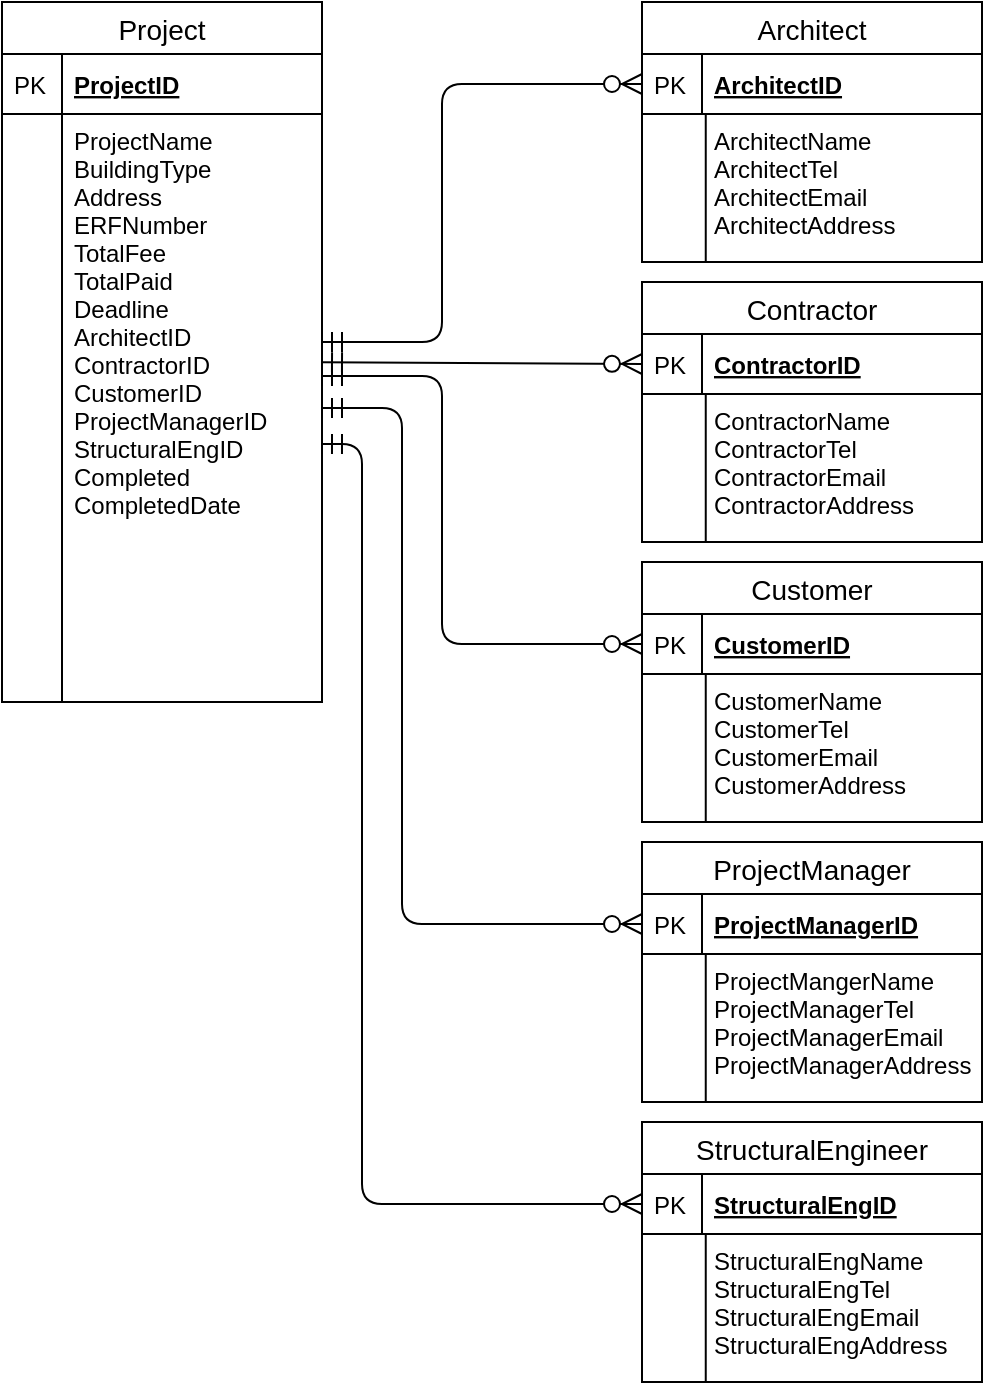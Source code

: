 <mxfile version="13.2.2" type="device"><diagram id="C5RBs43oDa-KdzZeNtuy" name="Page-1"><mxGraphModel dx="1106" dy="751" grid="1" gridSize="10" guides="1" tooltips="1" connect="1" arrows="1" fold="1" page="1" pageScale="1" pageWidth="827" pageHeight="1169" math="0" shadow="0"><root><mxCell id="WIyWlLk6GJQsqaUBKTNV-0"/><mxCell id="WIyWlLk6GJQsqaUBKTNV-1" parent="WIyWlLk6GJQsqaUBKTNV-0"/><mxCell id="zkfFHV4jXpPFQw0GAbJ--63" value="" style="edgeStyle=orthogonalEdgeStyle;endArrow=ERzeroToMany;startArrow=ERmandOne;shadow=0;strokeWidth=1;endSize=8;startSize=8;entryX=0;entryY=0.5;entryDx=0;entryDy=0;" parent="WIyWlLk6GJQsqaUBKTNV-1" target="ReyGZJK2gk9hZNFVC-YJ-2" edge="1"><mxGeometry width="100" height="100" relative="1" as="geometry"><mxPoint x="230" y="290" as="sourcePoint"/><mxPoint x="350" y="290" as="targetPoint"/><Array as="points"><mxPoint x="290" y="290"/><mxPoint x="290" y="161"/></Array></mxGeometry></mxCell><mxCell id="ReyGZJK2gk9hZNFVC-YJ-1" value="Architect" style="swimlane;fontStyle=0;childLayout=stackLayout;horizontal=1;startSize=26;horizontalStack=0;resizeParent=1;resizeParentMax=0;resizeLast=0;collapsible=1;marginBottom=0;align=center;fontSize=14;" parent="WIyWlLk6GJQsqaUBKTNV-1" vertex="1"><mxGeometry x="390" y="120" width="170" height="130" as="geometry"/></mxCell><mxCell id="ReyGZJK2gk9hZNFVC-YJ-2" value="ArchitectID" style="shape=partialRectangle;top=0;left=0;right=0;bottom=1;align=left;verticalAlign=middle;fillColor=none;spacingLeft=34;spacingRight=4;overflow=hidden;rotatable=0;points=[[0,0.5],[1,0.5]];portConstraint=eastwest;dropTarget=0;fontStyle=5;fontSize=12;" parent="ReyGZJK2gk9hZNFVC-YJ-1" vertex="1"><mxGeometry y="26" width="170" height="30" as="geometry"/></mxCell><mxCell id="ReyGZJK2gk9hZNFVC-YJ-3" value="PK" style="shape=partialRectangle;top=0;left=0;bottom=0;fillColor=none;align=left;verticalAlign=middle;spacingLeft=4;spacingRight=4;overflow=hidden;rotatable=0;points=[];portConstraint=eastwest;part=1;fontSize=12;" parent="ReyGZJK2gk9hZNFVC-YJ-2" vertex="1" connectable="0"><mxGeometry width="30" height="30" as="geometry"/></mxCell><mxCell id="ReyGZJK2gk9hZNFVC-YJ-4" value="ArchitectName&#10;ArchitectTel&#10;ArchitectEmail&#10;ArchitectAddress&#10;" style="shape=partialRectangle;top=0;left=0;right=0;bottom=0;align=left;verticalAlign=top;fillColor=none;spacingLeft=34;spacingRight=4;overflow=hidden;rotatable=0;points=[[0,0.5],[1,0.5]];portConstraint=eastwest;dropTarget=0;fontSize=12;" parent="ReyGZJK2gk9hZNFVC-YJ-1" vertex="1"><mxGeometry y="56" width="170" height="74" as="geometry"/></mxCell><mxCell id="ReyGZJK2gk9hZNFVC-YJ-5" value="" style="shape=partialRectangle;top=0;left=0;bottom=0;fillColor=none;align=left;verticalAlign=top;spacingLeft=4;spacingRight=4;overflow=hidden;rotatable=0;points=[];portConstraint=eastwest;part=1;fontSize=12;" parent="ReyGZJK2gk9hZNFVC-YJ-4" vertex="1" connectable="0"><mxGeometry width="31.875" height="74" as="geometry"/></mxCell><mxCell id="ReyGZJK2gk9hZNFVC-YJ-12" value="Project" style="swimlane;fontStyle=0;childLayout=stackLayout;horizontal=1;startSize=26;horizontalStack=0;resizeParent=1;resizeParentMax=0;resizeLast=0;collapsible=1;marginBottom=0;align=center;fontSize=14;" parent="WIyWlLk6GJQsqaUBKTNV-1" vertex="1"><mxGeometry x="70" y="120" width="160" height="350" as="geometry"/></mxCell><mxCell id="ReyGZJK2gk9hZNFVC-YJ-13" value="ProjectID" style="shape=partialRectangle;top=0;left=0;right=0;bottom=1;align=left;verticalAlign=middle;fillColor=none;spacingLeft=34;spacingRight=4;overflow=hidden;rotatable=0;points=[[0,0.5],[1,0.5]];portConstraint=eastwest;dropTarget=0;fontStyle=5;fontSize=12;" parent="ReyGZJK2gk9hZNFVC-YJ-12" vertex="1"><mxGeometry y="26" width="160" height="30" as="geometry"/></mxCell><mxCell id="ReyGZJK2gk9hZNFVC-YJ-14" value="PK" style="shape=partialRectangle;top=0;left=0;bottom=0;fillColor=none;align=left;verticalAlign=middle;spacingLeft=4;spacingRight=4;overflow=hidden;rotatable=0;points=[];portConstraint=eastwest;part=1;fontSize=12;" parent="ReyGZJK2gk9hZNFVC-YJ-13" vertex="1" connectable="0"><mxGeometry width="30" height="30" as="geometry"/></mxCell><mxCell id="ReyGZJK2gk9hZNFVC-YJ-15" value="ProjectName&#10;BuildingType&#10;Address&#10;ERFNumber&#10;TotalFee&#10;TotalPaid&#10;Deadline&#10;ArchitectID&#10;ContractorID&#10;CustomerID&#10;ProjectManagerID&#10;StructuralEngID&#10;Completed&#10;CompletedDate" style="shape=partialRectangle;top=0;left=0;right=0;bottom=0;align=left;verticalAlign=top;fillColor=none;spacingLeft=34;spacingRight=4;overflow=hidden;rotatable=0;points=[[0,0.5],[1,0.5]];portConstraint=eastwest;dropTarget=0;fontSize=12;" parent="ReyGZJK2gk9hZNFVC-YJ-12" vertex="1"><mxGeometry y="56" width="160" height="294" as="geometry"/></mxCell><mxCell id="ReyGZJK2gk9hZNFVC-YJ-16" value="" style="shape=partialRectangle;top=0;left=0;bottom=0;fillColor=none;align=left;verticalAlign=top;spacingLeft=4;spacingRight=4;overflow=hidden;rotatable=0;points=[];portConstraint=eastwest;part=1;fontSize=12;" parent="ReyGZJK2gk9hZNFVC-YJ-15" vertex="1" connectable="0"><mxGeometry width="30" height="294" as="geometry"/></mxCell><mxCell id="ReyGZJK2gk9hZNFVC-YJ-43" value="" style="edgeStyle=orthogonalEdgeStyle;endArrow=ERzeroToMany;startArrow=ERmandOne;shadow=0;strokeWidth=1;endSize=8;startSize=8;entryX=0;entryY=0.5;entryDx=0;entryDy=0;exitX=1;exitY=0.422;exitDx=0;exitDy=0;exitPerimeter=0;" parent="WIyWlLk6GJQsqaUBKTNV-1" source="ReyGZJK2gk9hZNFVC-YJ-15" target="ReyGZJK2gk9hZNFVC-YJ-24" edge="1"><mxGeometry width="100" height="100" relative="1" as="geometry"><mxPoint x="240" y="300" as="sourcePoint"/><mxPoint x="400" y="171" as="targetPoint"/><Array as="points"><mxPoint x="390" y="300"/></Array></mxGeometry></mxCell><mxCell id="ReyGZJK2gk9hZNFVC-YJ-44" value="" style="edgeStyle=orthogonalEdgeStyle;endArrow=ERzeroToMany;startArrow=ERmandOne;shadow=0;strokeWidth=1;endSize=8;startSize=8;entryX=0;entryY=0.5;entryDx=0;entryDy=0;exitX=1;exitY=0.5;exitDx=0;exitDy=0;" parent="WIyWlLk6GJQsqaUBKTNV-1" source="ReyGZJK2gk9hZNFVC-YJ-15" target="ReyGZJK2gk9hZNFVC-YJ-34" edge="1"><mxGeometry width="100" height="100" relative="1" as="geometry"><mxPoint x="210" y="649" as="sourcePoint"/><mxPoint x="370" y="520" as="targetPoint"/><Array as="points"><mxPoint x="270" y="323"/><mxPoint x="270" y="581"/></Array></mxGeometry></mxCell><mxCell id="ReyGZJK2gk9hZNFVC-YJ-46" value="" style="edgeStyle=orthogonalEdgeStyle;endArrow=ERzeroToMany;startArrow=ERmandOne;shadow=0;strokeWidth=1;endSize=8;startSize=8;entryX=0;entryY=0.5;entryDx=0;entryDy=0;" parent="WIyWlLk6GJQsqaUBKTNV-1" target="ReyGZJK2gk9hZNFVC-YJ-29" edge="1"><mxGeometry width="100" height="100" relative="1" as="geometry"><mxPoint x="230" y="307" as="sourcePoint"/><mxPoint x="350" y="480" as="targetPoint"/><Array as="points"><mxPoint x="290" y="307"/><mxPoint x="290" y="441"/></Array></mxGeometry></mxCell><mxCell id="ReyGZJK2gk9hZNFVC-YJ-23" value="Contractor" style="swimlane;fontStyle=0;childLayout=stackLayout;horizontal=1;startSize=26;horizontalStack=0;resizeParent=1;resizeParentMax=0;resizeLast=0;collapsible=1;marginBottom=0;align=center;fontSize=14;" parent="WIyWlLk6GJQsqaUBKTNV-1" vertex="1"><mxGeometry x="390" y="260" width="170" height="130" as="geometry"/></mxCell><mxCell id="ReyGZJK2gk9hZNFVC-YJ-24" value="ContractorID" style="shape=partialRectangle;top=0;left=0;right=0;bottom=1;align=left;verticalAlign=middle;fillColor=none;spacingLeft=34;spacingRight=4;overflow=hidden;rotatable=0;points=[[0,0.5],[1,0.5]];portConstraint=eastwest;dropTarget=0;fontStyle=5;fontSize=12;" parent="ReyGZJK2gk9hZNFVC-YJ-23" vertex="1"><mxGeometry y="26" width="170" height="30" as="geometry"/></mxCell><mxCell id="ReyGZJK2gk9hZNFVC-YJ-25" value="PK" style="shape=partialRectangle;top=0;left=0;bottom=0;fillColor=none;align=left;verticalAlign=middle;spacingLeft=4;spacingRight=4;overflow=hidden;rotatable=0;points=[];portConstraint=eastwest;part=1;fontSize=12;" parent="ReyGZJK2gk9hZNFVC-YJ-24" vertex="1" connectable="0"><mxGeometry width="30" height="30" as="geometry"/></mxCell><mxCell id="ReyGZJK2gk9hZNFVC-YJ-26" value="ContractorName&#10;ContractorTel&#10;ContractorEmail&#10;ContractorAddress&#10;" style="shape=partialRectangle;top=0;left=0;right=0;bottom=0;align=left;verticalAlign=top;fillColor=none;spacingLeft=34;spacingRight=4;overflow=hidden;rotatable=0;points=[[0,0.5],[1,0.5]];portConstraint=eastwest;dropTarget=0;fontSize=12;" parent="ReyGZJK2gk9hZNFVC-YJ-23" vertex="1"><mxGeometry y="56" width="170" height="74" as="geometry"/></mxCell><mxCell id="ReyGZJK2gk9hZNFVC-YJ-27" value="" style="shape=partialRectangle;top=0;left=0;bottom=0;fillColor=none;align=left;verticalAlign=top;spacingLeft=4;spacingRight=4;overflow=hidden;rotatable=0;points=[];portConstraint=eastwest;part=1;fontSize=12;" parent="ReyGZJK2gk9hZNFVC-YJ-26" vertex="1" connectable="0"><mxGeometry width="31.875" height="74" as="geometry"/></mxCell><mxCell id="ReyGZJK2gk9hZNFVC-YJ-48" value="" style="edgeStyle=orthogonalEdgeStyle;endArrow=ERzeroToMany;startArrow=ERmandOne;shadow=0;strokeWidth=1;endSize=8;startSize=8;entryX=0;entryY=0.5;entryDx=0;entryDy=0;exitX=1;exitY=0.5;exitDx=0;exitDy=0;" parent="WIyWlLk6GJQsqaUBKTNV-1" target="ReyGZJK2gk9hZNFVC-YJ-39" edge="1"><mxGeometry width="100" height="100" relative="1" as="geometry"><mxPoint x="230" y="340.98" as="sourcePoint"/><mxPoint x="390" y="628.98" as="targetPoint"/><Array as="points"><mxPoint x="250" y="341"/><mxPoint x="250" y="721"/></Array></mxGeometry></mxCell><mxCell id="ReyGZJK2gk9hZNFVC-YJ-28" value="Customer" style="swimlane;fontStyle=0;childLayout=stackLayout;horizontal=1;startSize=26;horizontalStack=0;resizeParent=1;resizeParentMax=0;resizeLast=0;collapsible=1;marginBottom=0;align=center;fontSize=14;" parent="WIyWlLk6GJQsqaUBKTNV-1" vertex="1"><mxGeometry x="390" y="400" width="170" height="130" as="geometry"/></mxCell><mxCell id="ReyGZJK2gk9hZNFVC-YJ-29" value="CustomerID" style="shape=partialRectangle;top=0;left=0;right=0;bottom=1;align=left;verticalAlign=middle;fillColor=none;spacingLeft=34;spacingRight=4;overflow=hidden;rotatable=0;points=[[0,0.5],[1,0.5]];portConstraint=eastwest;dropTarget=0;fontStyle=5;fontSize=12;" parent="ReyGZJK2gk9hZNFVC-YJ-28" vertex="1"><mxGeometry y="26" width="170" height="30" as="geometry"/></mxCell><mxCell id="ReyGZJK2gk9hZNFVC-YJ-30" value="PK" style="shape=partialRectangle;top=0;left=0;bottom=0;fillColor=none;align=left;verticalAlign=middle;spacingLeft=4;spacingRight=4;overflow=hidden;rotatable=0;points=[];portConstraint=eastwest;part=1;fontSize=12;" parent="ReyGZJK2gk9hZNFVC-YJ-29" vertex="1" connectable="0"><mxGeometry width="30" height="30" as="geometry"/></mxCell><mxCell id="ReyGZJK2gk9hZNFVC-YJ-31" value="CustomerName&#10;CustomerTel&#10;CustomerEmail&#10;CustomerAddress&#10;" style="shape=partialRectangle;top=0;left=0;right=0;bottom=0;align=left;verticalAlign=top;fillColor=none;spacingLeft=34;spacingRight=4;overflow=hidden;rotatable=0;points=[[0,0.5],[1,0.5]];portConstraint=eastwest;dropTarget=0;fontSize=12;" parent="ReyGZJK2gk9hZNFVC-YJ-28" vertex="1"><mxGeometry y="56" width="170" height="74" as="geometry"/></mxCell><mxCell id="ReyGZJK2gk9hZNFVC-YJ-32" value="" style="shape=partialRectangle;top=0;left=0;bottom=0;fillColor=none;align=left;verticalAlign=top;spacingLeft=4;spacingRight=4;overflow=hidden;rotatable=0;points=[];portConstraint=eastwest;part=1;fontSize=12;" parent="ReyGZJK2gk9hZNFVC-YJ-31" vertex="1" connectable="0"><mxGeometry width="31.875" height="74" as="geometry"/></mxCell><mxCell id="ReyGZJK2gk9hZNFVC-YJ-33" value="ProjectManager" style="swimlane;fontStyle=0;childLayout=stackLayout;horizontal=1;startSize=26;horizontalStack=0;resizeParent=1;resizeParentMax=0;resizeLast=0;collapsible=1;marginBottom=0;align=center;fontSize=14;" parent="WIyWlLk6GJQsqaUBKTNV-1" vertex="1"><mxGeometry x="390" y="540" width="170" height="130" as="geometry"/></mxCell><mxCell id="ReyGZJK2gk9hZNFVC-YJ-34" value="ProjectManagerID" style="shape=partialRectangle;top=0;left=0;right=0;bottom=1;align=left;verticalAlign=middle;fillColor=none;spacingLeft=34;spacingRight=4;overflow=hidden;rotatable=0;points=[[0,0.5],[1,0.5]];portConstraint=eastwest;dropTarget=0;fontStyle=5;fontSize=12;" parent="ReyGZJK2gk9hZNFVC-YJ-33" vertex="1"><mxGeometry y="26" width="170" height="30" as="geometry"/></mxCell><mxCell id="ReyGZJK2gk9hZNFVC-YJ-35" value="PK" style="shape=partialRectangle;top=0;left=0;bottom=0;fillColor=none;align=left;verticalAlign=middle;spacingLeft=4;spacingRight=4;overflow=hidden;rotatable=0;points=[];portConstraint=eastwest;part=1;fontSize=12;" parent="ReyGZJK2gk9hZNFVC-YJ-34" vertex="1" connectable="0"><mxGeometry width="30" height="30" as="geometry"/></mxCell><mxCell id="ReyGZJK2gk9hZNFVC-YJ-36" value="ProjectMangerName&#10;ProjectManagerTel&#10;ProjectManagerEmail&#10;ProjectManagerAddress" style="shape=partialRectangle;top=0;left=0;right=0;bottom=0;align=left;verticalAlign=top;fillColor=none;spacingLeft=34;spacingRight=4;overflow=hidden;rotatable=0;points=[[0,0.5],[1,0.5]];portConstraint=eastwest;dropTarget=0;fontSize=12;" parent="ReyGZJK2gk9hZNFVC-YJ-33" vertex="1"><mxGeometry y="56" width="170" height="74" as="geometry"/></mxCell><mxCell id="ReyGZJK2gk9hZNFVC-YJ-37" value="" style="shape=partialRectangle;top=0;left=0;bottom=0;fillColor=none;align=left;verticalAlign=top;spacingLeft=4;spacingRight=4;overflow=hidden;rotatable=0;points=[];portConstraint=eastwest;part=1;fontSize=12;" parent="ReyGZJK2gk9hZNFVC-YJ-36" vertex="1" connectable="0"><mxGeometry width="31.875" height="74" as="geometry"/></mxCell><mxCell id="ReyGZJK2gk9hZNFVC-YJ-38" value="StructuralEngineer" style="swimlane;fontStyle=0;childLayout=stackLayout;horizontal=1;startSize=26;horizontalStack=0;resizeParent=1;resizeParentMax=0;resizeLast=0;collapsible=1;marginBottom=0;align=center;fontSize=14;" parent="WIyWlLk6GJQsqaUBKTNV-1" vertex="1"><mxGeometry x="390" y="680" width="170" height="130" as="geometry"><mxRectangle x="390" y="700" width="150" height="26" as="alternateBounds"/></mxGeometry></mxCell><mxCell id="ReyGZJK2gk9hZNFVC-YJ-39" value="StructuralEngID" style="shape=partialRectangle;top=0;left=0;right=0;bottom=1;align=left;verticalAlign=middle;fillColor=none;spacingLeft=34;spacingRight=4;overflow=hidden;rotatable=0;points=[[0,0.5],[1,0.5]];portConstraint=eastwest;dropTarget=0;fontStyle=5;fontSize=12;" parent="ReyGZJK2gk9hZNFVC-YJ-38" vertex="1"><mxGeometry y="26" width="170" height="30" as="geometry"/></mxCell><mxCell id="ReyGZJK2gk9hZNFVC-YJ-40" value="PK" style="shape=partialRectangle;top=0;left=0;bottom=0;fillColor=none;align=left;verticalAlign=middle;spacingLeft=4;spacingRight=4;overflow=hidden;rotatable=0;points=[];portConstraint=eastwest;part=1;fontSize=12;" parent="ReyGZJK2gk9hZNFVC-YJ-39" vertex="1" connectable="0"><mxGeometry width="30" height="30" as="geometry"/></mxCell><mxCell id="ReyGZJK2gk9hZNFVC-YJ-41" value="StructuralEngName&#10;StructuralEngTel&#10;StructuralEngEmail&#10;StructuralEngAddress" style="shape=partialRectangle;top=0;left=0;right=0;bottom=0;align=left;verticalAlign=top;fillColor=none;spacingLeft=34;spacingRight=4;overflow=hidden;rotatable=0;points=[[0,0.5],[1,0.5]];portConstraint=eastwest;dropTarget=0;fontSize=12;" parent="ReyGZJK2gk9hZNFVC-YJ-38" vertex="1"><mxGeometry y="56" width="170" height="74" as="geometry"/></mxCell><mxCell id="ReyGZJK2gk9hZNFVC-YJ-42" value="" style="shape=partialRectangle;top=0;left=0;bottom=0;fillColor=none;align=left;verticalAlign=top;spacingLeft=4;spacingRight=4;overflow=hidden;rotatable=0;points=[];portConstraint=eastwest;part=1;fontSize=12;" parent="ReyGZJK2gk9hZNFVC-YJ-41" vertex="1" connectable="0"><mxGeometry width="31.875" height="74" as="geometry"/></mxCell></root></mxGraphModel></diagram></mxfile>